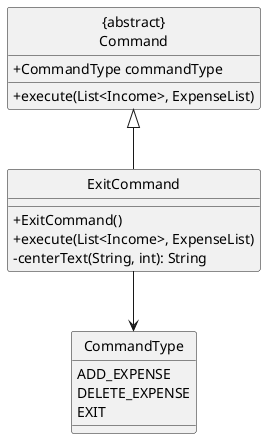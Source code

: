 @startuml

hide circle
skinparam classAttributeIconSize 0

class "{abstract}\nCommand" {
    + CommandType commandType
    + execute(List<Income>, ExpenseList)
}

class ExitCommand {
    + ExitCommand()
    + execute(List<Income>, ExpenseList)
    - centerText(String, int): String
}

enum CommandType {
    ADD_EXPENSE
    DELETE_EXPENSE
    EXIT
}

"{abstract}\nCommand" <|-- ExitCommand
ExitCommand --> CommandType

@enduml